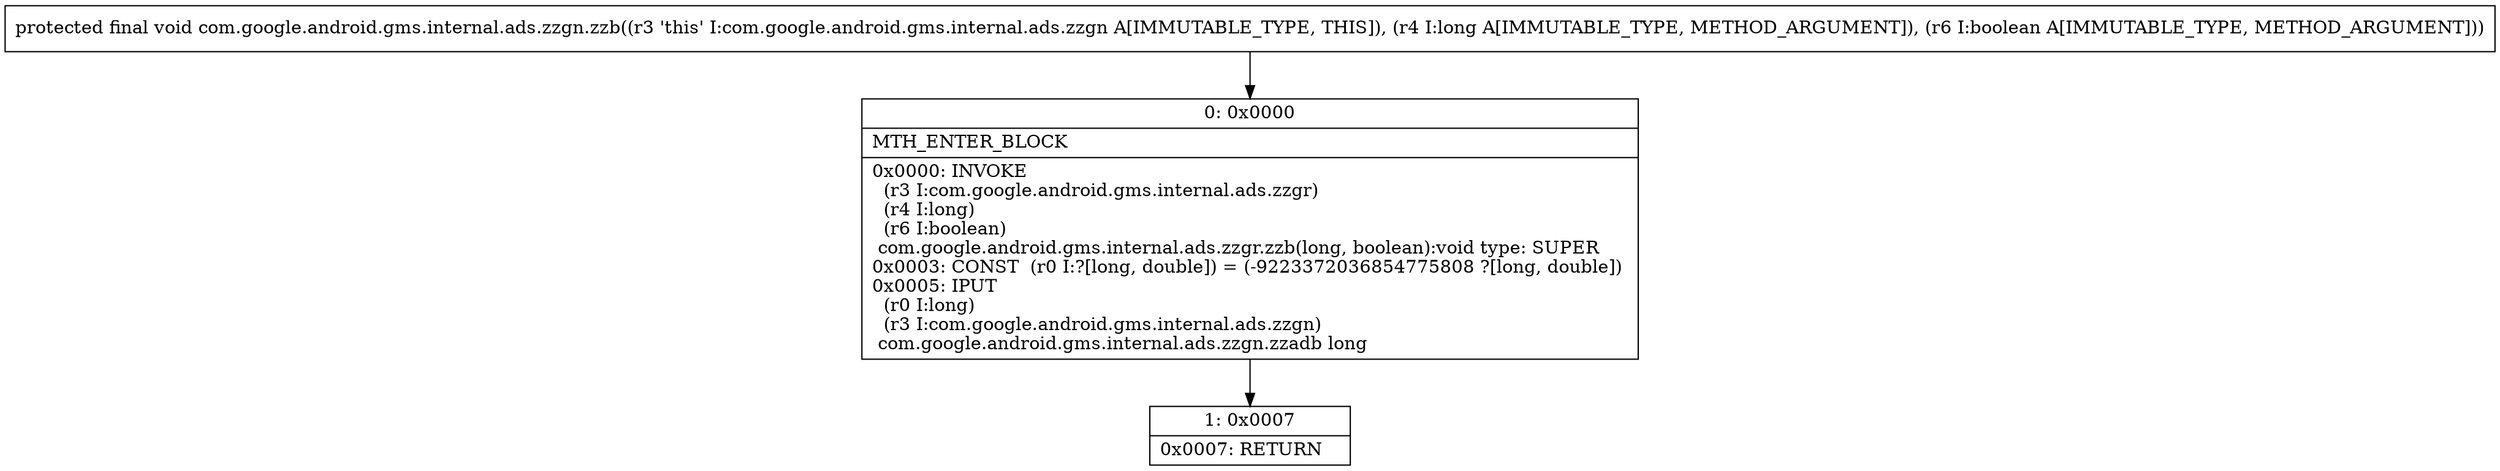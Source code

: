 digraph "CFG forcom.google.android.gms.internal.ads.zzgn.zzb(JZ)V" {
Node_0 [shape=record,label="{0\:\ 0x0000|MTH_ENTER_BLOCK\l|0x0000: INVOKE  \l  (r3 I:com.google.android.gms.internal.ads.zzgr)\l  (r4 I:long)\l  (r6 I:boolean)\l com.google.android.gms.internal.ads.zzgr.zzb(long, boolean):void type: SUPER \l0x0003: CONST  (r0 I:?[long, double]) = (\-9223372036854775808 ?[long, double]) \l0x0005: IPUT  \l  (r0 I:long)\l  (r3 I:com.google.android.gms.internal.ads.zzgn)\l com.google.android.gms.internal.ads.zzgn.zzadb long \l}"];
Node_1 [shape=record,label="{1\:\ 0x0007|0x0007: RETURN   \l}"];
MethodNode[shape=record,label="{protected final void com.google.android.gms.internal.ads.zzgn.zzb((r3 'this' I:com.google.android.gms.internal.ads.zzgn A[IMMUTABLE_TYPE, THIS]), (r4 I:long A[IMMUTABLE_TYPE, METHOD_ARGUMENT]), (r6 I:boolean A[IMMUTABLE_TYPE, METHOD_ARGUMENT])) }"];
MethodNode -> Node_0;
Node_0 -> Node_1;
}

